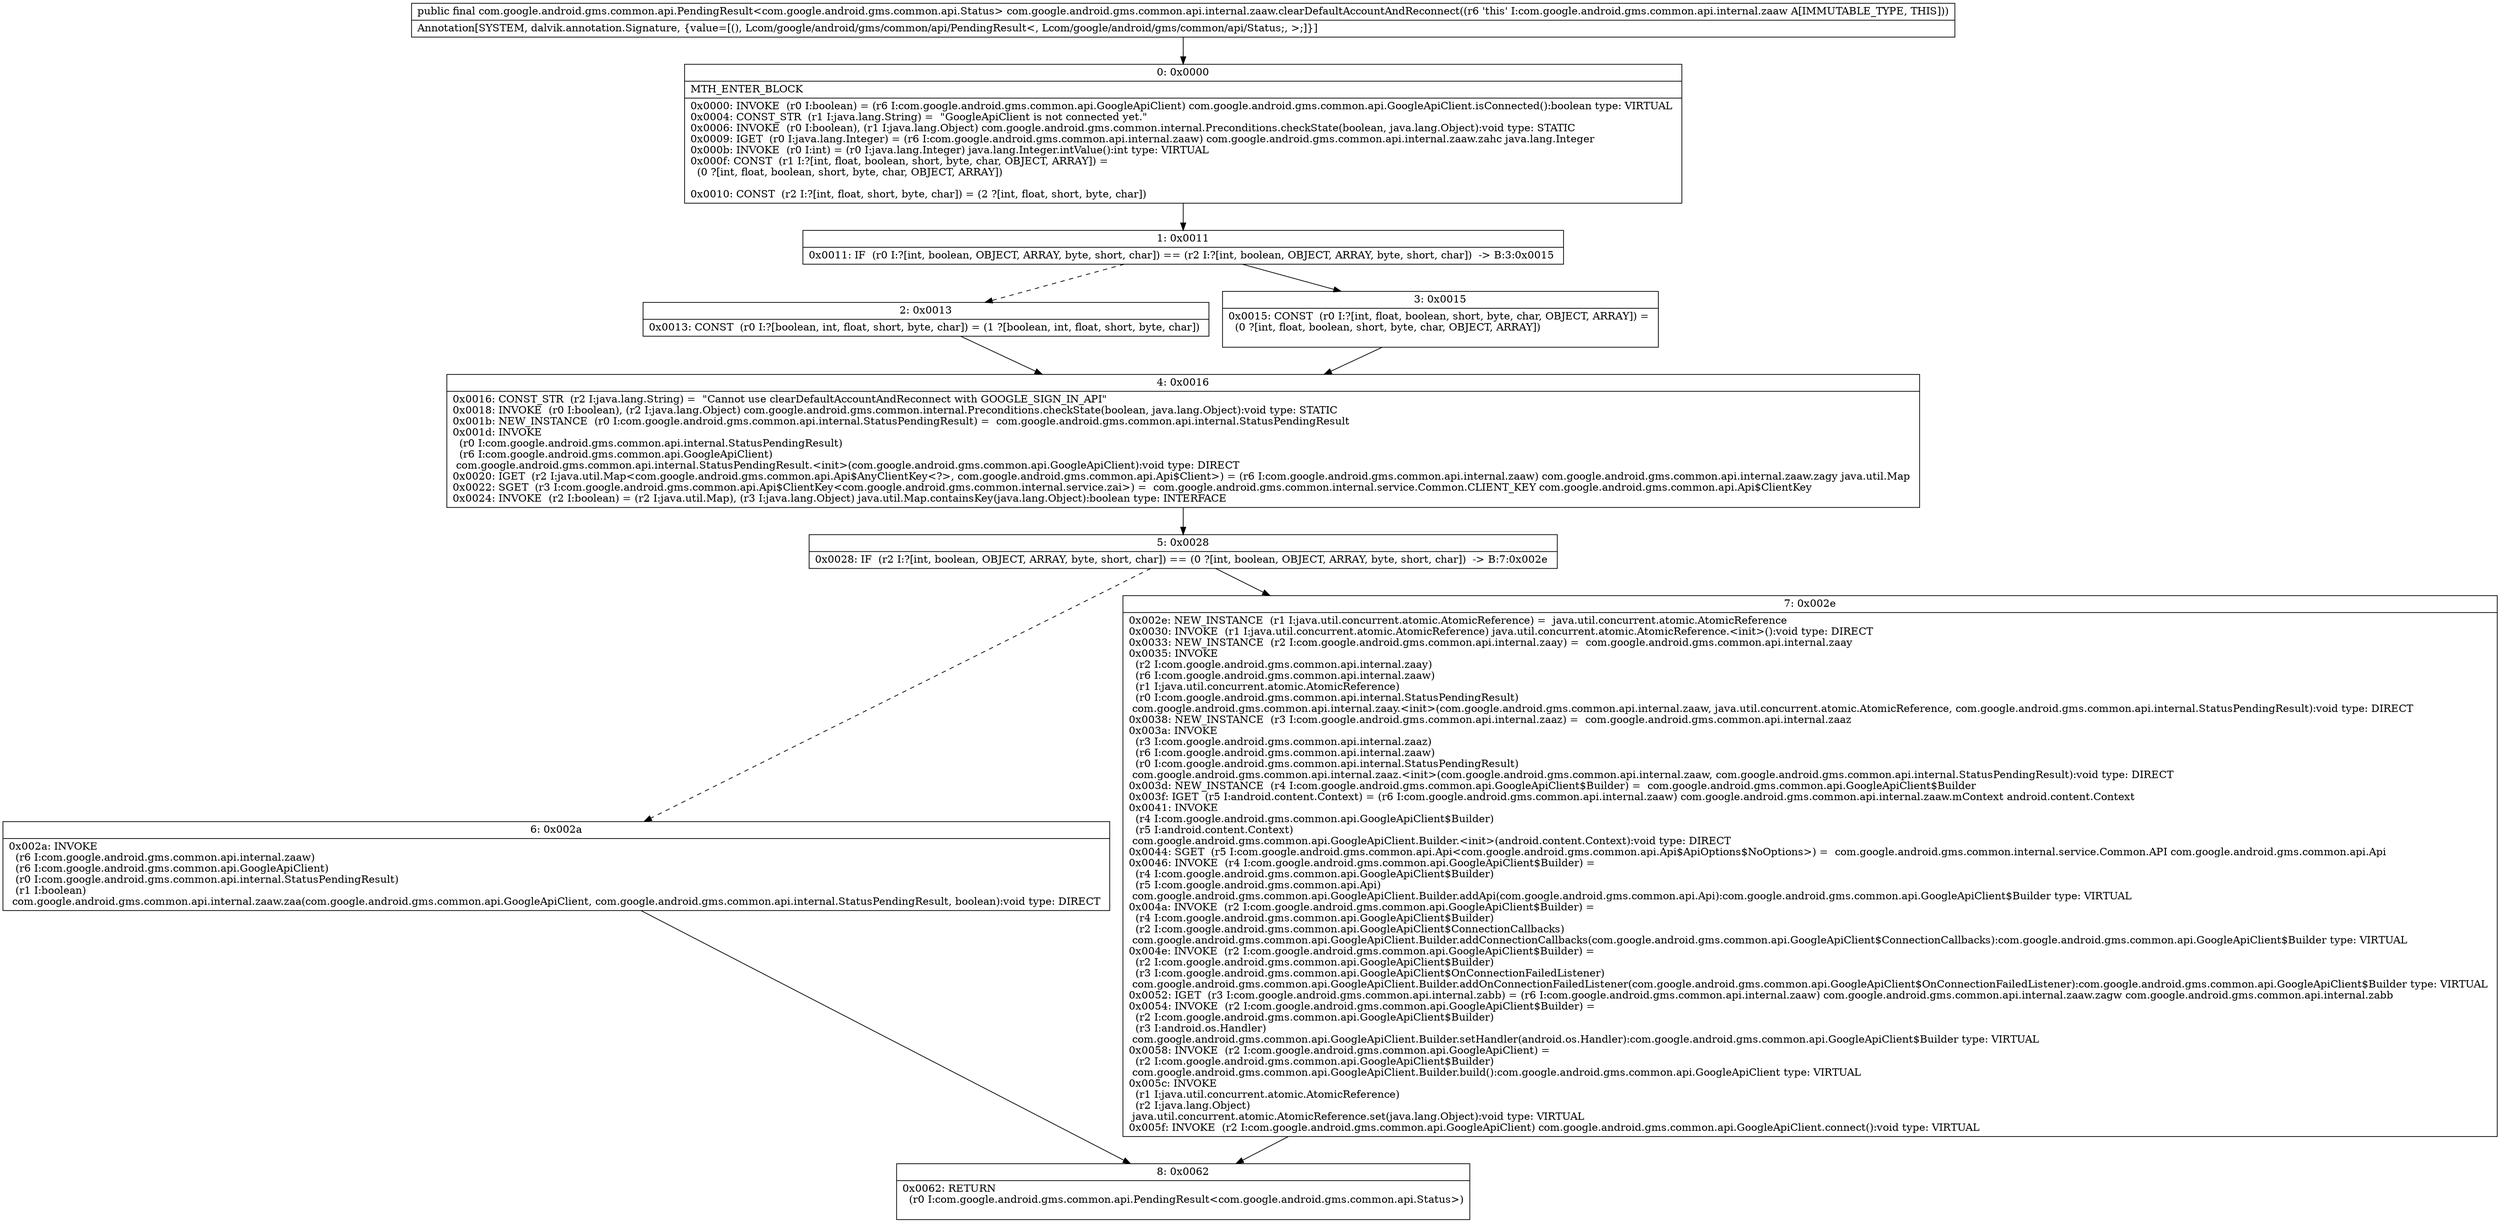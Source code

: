 digraph "CFG forcom.google.android.gms.common.api.internal.zaaw.clearDefaultAccountAndReconnect()Lcom\/google\/android\/gms\/common\/api\/PendingResult;" {
Node_0 [shape=record,label="{0\:\ 0x0000|MTH_ENTER_BLOCK\l|0x0000: INVOKE  (r0 I:boolean) = (r6 I:com.google.android.gms.common.api.GoogleApiClient) com.google.android.gms.common.api.GoogleApiClient.isConnected():boolean type: VIRTUAL \l0x0004: CONST_STR  (r1 I:java.lang.String) =  \"GoogleApiClient is not connected yet.\" \l0x0006: INVOKE  (r0 I:boolean), (r1 I:java.lang.Object) com.google.android.gms.common.internal.Preconditions.checkState(boolean, java.lang.Object):void type: STATIC \l0x0009: IGET  (r0 I:java.lang.Integer) = (r6 I:com.google.android.gms.common.api.internal.zaaw) com.google.android.gms.common.api.internal.zaaw.zahc java.lang.Integer \l0x000b: INVOKE  (r0 I:int) = (r0 I:java.lang.Integer) java.lang.Integer.intValue():int type: VIRTUAL \l0x000f: CONST  (r1 I:?[int, float, boolean, short, byte, char, OBJECT, ARRAY]) = \l  (0 ?[int, float, boolean, short, byte, char, OBJECT, ARRAY])\l \l0x0010: CONST  (r2 I:?[int, float, short, byte, char]) = (2 ?[int, float, short, byte, char]) \l}"];
Node_1 [shape=record,label="{1\:\ 0x0011|0x0011: IF  (r0 I:?[int, boolean, OBJECT, ARRAY, byte, short, char]) == (r2 I:?[int, boolean, OBJECT, ARRAY, byte, short, char])  \-\> B:3:0x0015 \l}"];
Node_2 [shape=record,label="{2\:\ 0x0013|0x0013: CONST  (r0 I:?[boolean, int, float, short, byte, char]) = (1 ?[boolean, int, float, short, byte, char]) \l}"];
Node_3 [shape=record,label="{3\:\ 0x0015|0x0015: CONST  (r0 I:?[int, float, boolean, short, byte, char, OBJECT, ARRAY]) = \l  (0 ?[int, float, boolean, short, byte, char, OBJECT, ARRAY])\l \l}"];
Node_4 [shape=record,label="{4\:\ 0x0016|0x0016: CONST_STR  (r2 I:java.lang.String) =  \"Cannot use clearDefaultAccountAndReconnect with GOOGLE_SIGN_IN_API\" \l0x0018: INVOKE  (r0 I:boolean), (r2 I:java.lang.Object) com.google.android.gms.common.internal.Preconditions.checkState(boolean, java.lang.Object):void type: STATIC \l0x001b: NEW_INSTANCE  (r0 I:com.google.android.gms.common.api.internal.StatusPendingResult) =  com.google.android.gms.common.api.internal.StatusPendingResult \l0x001d: INVOKE  \l  (r0 I:com.google.android.gms.common.api.internal.StatusPendingResult)\l  (r6 I:com.google.android.gms.common.api.GoogleApiClient)\l com.google.android.gms.common.api.internal.StatusPendingResult.\<init\>(com.google.android.gms.common.api.GoogleApiClient):void type: DIRECT \l0x0020: IGET  (r2 I:java.util.Map\<com.google.android.gms.common.api.Api$AnyClientKey\<?\>, com.google.android.gms.common.api.Api$Client\>) = (r6 I:com.google.android.gms.common.api.internal.zaaw) com.google.android.gms.common.api.internal.zaaw.zagy java.util.Map \l0x0022: SGET  (r3 I:com.google.android.gms.common.api.Api$ClientKey\<com.google.android.gms.common.internal.service.zai\>) =  com.google.android.gms.common.internal.service.Common.CLIENT_KEY com.google.android.gms.common.api.Api$ClientKey \l0x0024: INVOKE  (r2 I:boolean) = (r2 I:java.util.Map), (r3 I:java.lang.Object) java.util.Map.containsKey(java.lang.Object):boolean type: INTERFACE \l}"];
Node_5 [shape=record,label="{5\:\ 0x0028|0x0028: IF  (r2 I:?[int, boolean, OBJECT, ARRAY, byte, short, char]) == (0 ?[int, boolean, OBJECT, ARRAY, byte, short, char])  \-\> B:7:0x002e \l}"];
Node_6 [shape=record,label="{6\:\ 0x002a|0x002a: INVOKE  \l  (r6 I:com.google.android.gms.common.api.internal.zaaw)\l  (r6 I:com.google.android.gms.common.api.GoogleApiClient)\l  (r0 I:com.google.android.gms.common.api.internal.StatusPendingResult)\l  (r1 I:boolean)\l com.google.android.gms.common.api.internal.zaaw.zaa(com.google.android.gms.common.api.GoogleApiClient, com.google.android.gms.common.api.internal.StatusPendingResult, boolean):void type: DIRECT \l}"];
Node_7 [shape=record,label="{7\:\ 0x002e|0x002e: NEW_INSTANCE  (r1 I:java.util.concurrent.atomic.AtomicReference) =  java.util.concurrent.atomic.AtomicReference \l0x0030: INVOKE  (r1 I:java.util.concurrent.atomic.AtomicReference) java.util.concurrent.atomic.AtomicReference.\<init\>():void type: DIRECT \l0x0033: NEW_INSTANCE  (r2 I:com.google.android.gms.common.api.internal.zaay) =  com.google.android.gms.common.api.internal.zaay \l0x0035: INVOKE  \l  (r2 I:com.google.android.gms.common.api.internal.zaay)\l  (r6 I:com.google.android.gms.common.api.internal.zaaw)\l  (r1 I:java.util.concurrent.atomic.AtomicReference)\l  (r0 I:com.google.android.gms.common.api.internal.StatusPendingResult)\l com.google.android.gms.common.api.internal.zaay.\<init\>(com.google.android.gms.common.api.internal.zaaw, java.util.concurrent.atomic.AtomicReference, com.google.android.gms.common.api.internal.StatusPendingResult):void type: DIRECT \l0x0038: NEW_INSTANCE  (r3 I:com.google.android.gms.common.api.internal.zaaz) =  com.google.android.gms.common.api.internal.zaaz \l0x003a: INVOKE  \l  (r3 I:com.google.android.gms.common.api.internal.zaaz)\l  (r6 I:com.google.android.gms.common.api.internal.zaaw)\l  (r0 I:com.google.android.gms.common.api.internal.StatusPendingResult)\l com.google.android.gms.common.api.internal.zaaz.\<init\>(com.google.android.gms.common.api.internal.zaaw, com.google.android.gms.common.api.internal.StatusPendingResult):void type: DIRECT \l0x003d: NEW_INSTANCE  (r4 I:com.google.android.gms.common.api.GoogleApiClient$Builder) =  com.google.android.gms.common.api.GoogleApiClient$Builder \l0x003f: IGET  (r5 I:android.content.Context) = (r6 I:com.google.android.gms.common.api.internal.zaaw) com.google.android.gms.common.api.internal.zaaw.mContext android.content.Context \l0x0041: INVOKE  \l  (r4 I:com.google.android.gms.common.api.GoogleApiClient$Builder)\l  (r5 I:android.content.Context)\l com.google.android.gms.common.api.GoogleApiClient.Builder.\<init\>(android.content.Context):void type: DIRECT \l0x0044: SGET  (r5 I:com.google.android.gms.common.api.Api\<com.google.android.gms.common.api.Api$ApiOptions$NoOptions\>) =  com.google.android.gms.common.internal.service.Common.API com.google.android.gms.common.api.Api \l0x0046: INVOKE  (r4 I:com.google.android.gms.common.api.GoogleApiClient$Builder) = \l  (r4 I:com.google.android.gms.common.api.GoogleApiClient$Builder)\l  (r5 I:com.google.android.gms.common.api.Api)\l com.google.android.gms.common.api.GoogleApiClient.Builder.addApi(com.google.android.gms.common.api.Api):com.google.android.gms.common.api.GoogleApiClient$Builder type: VIRTUAL \l0x004a: INVOKE  (r2 I:com.google.android.gms.common.api.GoogleApiClient$Builder) = \l  (r4 I:com.google.android.gms.common.api.GoogleApiClient$Builder)\l  (r2 I:com.google.android.gms.common.api.GoogleApiClient$ConnectionCallbacks)\l com.google.android.gms.common.api.GoogleApiClient.Builder.addConnectionCallbacks(com.google.android.gms.common.api.GoogleApiClient$ConnectionCallbacks):com.google.android.gms.common.api.GoogleApiClient$Builder type: VIRTUAL \l0x004e: INVOKE  (r2 I:com.google.android.gms.common.api.GoogleApiClient$Builder) = \l  (r2 I:com.google.android.gms.common.api.GoogleApiClient$Builder)\l  (r3 I:com.google.android.gms.common.api.GoogleApiClient$OnConnectionFailedListener)\l com.google.android.gms.common.api.GoogleApiClient.Builder.addOnConnectionFailedListener(com.google.android.gms.common.api.GoogleApiClient$OnConnectionFailedListener):com.google.android.gms.common.api.GoogleApiClient$Builder type: VIRTUAL \l0x0052: IGET  (r3 I:com.google.android.gms.common.api.internal.zabb) = (r6 I:com.google.android.gms.common.api.internal.zaaw) com.google.android.gms.common.api.internal.zaaw.zagw com.google.android.gms.common.api.internal.zabb \l0x0054: INVOKE  (r2 I:com.google.android.gms.common.api.GoogleApiClient$Builder) = \l  (r2 I:com.google.android.gms.common.api.GoogleApiClient$Builder)\l  (r3 I:android.os.Handler)\l com.google.android.gms.common.api.GoogleApiClient.Builder.setHandler(android.os.Handler):com.google.android.gms.common.api.GoogleApiClient$Builder type: VIRTUAL \l0x0058: INVOKE  (r2 I:com.google.android.gms.common.api.GoogleApiClient) = \l  (r2 I:com.google.android.gms.common.api.GoogleApiClient$Builder)\l com.google.android.gms.common.api.GoogleApiClient.Builder.build():com.google.android.gms.common.api.GoogleApiClient type: VIRTUAL \l0x005c: INVOKE  \l  (r1 I:java.util.concurrent.atomic.AtomicReference)\l  (r2 I:java.lang.Object)\l java.util.concurrent.atomic.AtomicReference.set(java.lang.Object):void type: VIRTUAL \l0x005f: INVOKE  (r2 I:com.google.android.gms.common.api.GoogleApiClient) com.google.android.gms.common.api.GoogleApiClient.connect():void type: VIRTUAL \l}"];
Node_8 [shape=record,label="{8\:\ 0x0062|0x0062: RETURN  \l  (r0 I:com.google.android.gms.common.api.PendingResult\<com.google.android.gms.common.api.Status\>)\l \l}"];
MethodNode[shape=record,label="{public final com.google.android.gms.common.api.PendingResult\<com.google.android.gms.common.api.Status\> com.google.android.gms.common.api.internal.zaaw.clearDefaultAccountAndReconnect((r6 'this' I:com.google.android.gms.common.api.internal.zaaw A[IMMUTABLE_TYPE, THIS]))  | Annotation[SYSTEM, dalvik.annotation.Signature, \{value=[(), Lcom\/google\/android\/gms\/common\/api\/PendingResult\<, Lcom\/google\/android\/gms\/common\/api\/Status;, \>;]\}]\l}"];
MethodNode -> Node_0;
Node_0 -> Node_1;
Node_1 -> Node_2[style=dashed];
Node_1 -> Node_3;
Node_2 -> Node_4;
Node_3 -> Node_4;
Node_4 -> Node_5;
Node_5 -> Node_6[style=dashed];
Node_5 -> Node_7;
Node_6 -> Node_8;
Node_7 -> Node_8;
}

